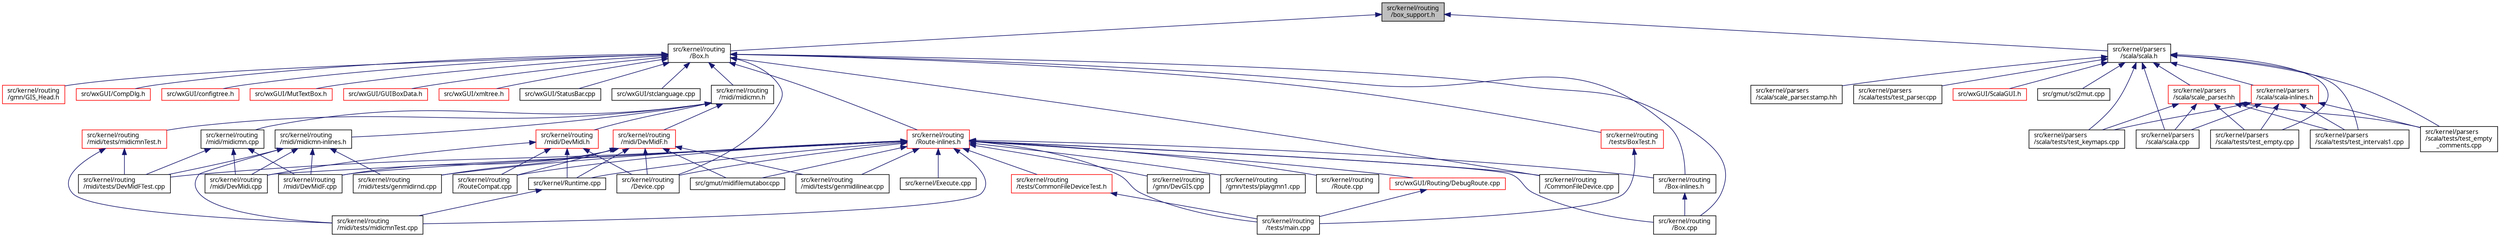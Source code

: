 digraph "src/kernel/routing/box_support.h"
{
  edge [fontname="Sans",fontsize="10",labelfontname="Sans",labelfontsize="10"];
  node [fontname="Sans",fontsize="10",shape=record];
  Node12 [label="src/kernel/routing\l/box_support.h",height=0.2,width=0.4,color="black", fillcolor="grey75", style="filled", fontcolor="black"];
  Node12 -> Node13 [dir="back",color="midnightblue",fontsize="10",style="solid",fontname="Sans"];
  Node13 [label="src/kernel/routing\l/Box.h",height=0.2,width=0.4,color="black", fillcolor="white", style="filled",URL="$de/d0f/Box_8h.html",tooltip="Mutabor Box for C++. "];
  Node13 -> Node14 [dir="back",color="midnightblue",fontsize="10",style="solid",fontname="Sans"];
  Node14 [label="src/kernel/routing\l/midi/midicmn.h",height=0.2,width=0.4,color="black", fillcolor="white", style="filled",URL="$de/d21/midicmn_8h.html"];
  Node14 -> Node15 [dir="back",color="midnightblue",fontsize="10",style="solid",fontname="Sans"];
  Node15 [label="src/kernel/routing\l/midi/DevMidF.h",height=0.2,width=0.4,color="red", fillcolor="white", style="filled",URL="$da/d3c/DevMidF_8h.html"];
  Node15 -> Node16 [dir="back",color="midnightblue",fontsize="10",style="solid",fontname="Sans"];
  Node16 [label="src/gmut/midifilemutabor.cpp",height=0.2,width=0.4,color="black", fillcolor="white", style="filled",URL="$d1/d0d/midifilemutabor_8cpp.html"];
  Node15 -> Node17 [dir="back",color="midnightblue",fontsize="10",style="solid",fontname="Sans"];
  Node17 [label="src/kernel/routing\l/Device.cpp",height=0.2,width=0.4,color="black", fillcolor="white", style="filled",URL="$d2/dc0/Device_8cpp.html",tooltip="Devices for routing. "];
  Node15 -> Node18 [dir="back",color="midnightblue",fontsize="10",style="solid",fontname="Sans"];
  Node18 [label="src/kernel/routing\l/midi/DevMidF.cpp",height=0.2,width=0.4,color="black", fillcolor="white", style="filled",URL="$d0/d6b/DevMidF_8cpp.html",tooltip="MIDI-File as device. "];
  Node15 -> Node22 [dir="back",color="midnightblue",fontsize="10",style="solid",fontname="Sans"];
  Node22 [label="src/kernel/routing\l/midi/tests/genmidilinear.cpp",height=0.2,width=0.4,color="black", fillcolor="white", style="filled",URL="$db/dd6/genmidilinear_8cpp.html"];
  Node15 -> Node23 [dir="back",color="midnightblue",fontsize="10",style="solid",fontname="Sans"];
  Node23 [label="src/kernel/routing\l/midi/tests/genmidirnd.cpp",height=0.2,width=0.4,color="black", fillcolor="white", style="filled",URL="$dd/d2d/genmidirnd_8cpp.html"];
  Node15 -> Node24 [dir="back",color="midnightblue",fontsize="10",style="solid",fontname="Sans"];
  Node24 [label="src/kernel/Runtime.cpp",height=0.2,width=0.4,color="black", fillcolor="white", style="filled",URL="$db/d80/Runtime_8cpp.html"];
  Node24 -> Node25 [dir="back",color="midnightblue",fontsize="10",style="solid",fontname="Sans"];
  Node25 [label="src/kernel/routing\l/midi/tests/midicmnTest.cpp",height=0.2,width=0.4,color="black", fillcolor="white", style="filled",URL="$d8/d59/midicmnTest_8cpp.html"];
  Node15 -> Node28 [dir="back",color="midnightblue",fontsize="10",style="solid",fontname="Sans"];
  Node28 [label="src/kernel/routing\l/RouteCompat.cpp",height=0.2,width=0.4,color="black", fillcolor="white", style="filled",URL="$dd/db8/RouteCompat_8cpp.html",tooltip="Routing. "];
  Node14 -> Node87 [dir="back",color="midnightblue",fontsize="10",style="solid",fontname="Sans"];
  Node87 [label="src/kernel/routing\l/midi/DevMidi.h",height=0.2,width=0.4,color="red", fillcolor="white", style="filled",URL="$d4/da2/DevMidi_8h.html",tooltip="Classes for midi port. "];
  Node87 -> Node17 [dir="back",color="midnightblue",fontsize="10",style="solid",fontname="Sans"];
  Node87 -> Node88 [dir="back",color="midnightblue",fontsize="10",style="solid",fontname="Sans"];
  Node88 [label="src/kernel/routing\l/midi/DevMidi.cpp",height=0.2,width=0.4,color="black", fillcolor="white", style="filled",URL="$df/d8f/DevMidi_8cpp.html",tooltip="Midi Port IO (Mutabor layer) "];
  Node87 -> Node24 [dir="back",color="midnightblue",fontsize="10",style="solid",fontname="Sans"];
  Node87 -> Node28 [dir="back",color="midnightblue",fontsize="10",style="solid",fontname="Sans"];
  Node14 -> Node91 [dir="back",color="midnightblue",fontsize="10",style="solid",fontname="Sans"];
  Node91 [label="src/kernel/routing\l/midi/midicmn-inlines.h",height=0.2,width=0.4,color="black", fillcolor="white", style="filled",URL="$d9/d34/midicmn-inlines_8h.html"];
  Node91 -> Node18 [dir="back",color="midnightblue",fontsize="10",style="solid",fontname="Sans"];
  Node91 -> Node88 [dir="back",color="midnightblue",fontsize="10",style="solid",fontname="Sans"];
  Node91 -> Node20 [dir="back",color="midnightblue",fontsize="10",style="solid",fontname="Sans"];
  Node20 [label="src/kernel/routing\l/midi/tests/DevMidFTest.cpp",height=0.2,width=0.4,color="black", fillcolor="white", style="filled",URL="$d9/d99/DevMidFTest_8cpp.html"];
  Node91 -> Node23 [dir="back",color="midnightblue",fontsize="10",style="solid",fontname="Sans"];
  Node91 -> Node25 [dir="back",color="midnightblue",fontsize="10",style="solid",fontname="Sans"];
  Node14 -> Node92 [dir="back",color="midnightblue",fontsize="10",style="solid",fontname="Sans"];
  Node92 [label="src/kernel/routing\l/midi/midicmn.cpp",height=0.2,width=0.4,color="black", fillcolor="white", style="filled",URL="$d3/d0f/midicmn_8cpp.html"];
  Node92 -> Node18 [dir="back",color="midnightblue",fontsize="10",style="solid",fontname="Sans"];
  Node92 -> Node88 [dir="back",color="midnightblue",fontsize="10",style="solid",fontname="Sans"];
  Node92 -> Node20 [dir="back",color="midnightblue",fontsize="10",style="solid",fontname="Sans"];
  Node14 -> Node93 [dir="back",color="midnightblue",fontsize="10",style="solid",fontname="Sans"];
  Node93 [label="src/kernel/routing\l/midi/tests/midicmnTest.h",height=0.2,width=0.4,color="red", fillcolor="white", style="filled",URL="$dd/d56/midicmnTest_8h.html"];
  Node93 -> Node20 [dir="back",color="midnightblue",fontsize="10",style="solid",fontname="Sans"];
  Node93 -> Node25 [dir="back",color="midnightblue",fontsize="10",style="solid",fontname="Sans"];
  Node13 -> Node94 [dir="back",color="midnightblue",fontsize="10",style="solid",fontname="Sans"];
  Node94 [label="src/kernel/routing\l/Route-inlines.h",height=0.2,width=0.4,color="red", fillcolor="white", style="filled",URL="$d2/d2c/Route-inlines_8h.html"];
  Node94 -> Node16 [dir="back",color="midnightblue",fontsize="10",style="solid",fontname="Sans"];
  Node94 -> Node95 [dir="back",color="midnightblue",fontsize="10",style="solid",fontname="Sans"];
  Node95 [label="src/kernel/Execute.cpp",height=0.2,width=0.4,color="black", fillcolor="white", style="filled",URL="$df/d23/Execute_8cpp.html"];
  Node94 -> Node96 [dir="back",color="midnightblue",fontsize="10",style="solid",fontname="Sans"];
  Node96 [label="src/kernel/routing\l/Box-inlines.h",height=0.2,width=0.4,color="black", fillcolor="white", style="filled",URL="$d6/d9a/Box-inlines_8h.html"];
  Node96 -> Node97 [dir="back",color="midnightblue",fontsize="10",style="solid",fontname="Sans"];
  Node97 [label="src/kernel/routing\l/Box.cpp",height=0.2,width=0.4,color="black", fillcolor="white", style="filled",URL="$dd/dc6/Box_8cpp.html",tooltip="Devices for routing. "];
  Node94 -> Node97 [dir="back",color="midnightblue",fontsize="10",style="solid",fontname="Sans"];
  Node94 -> Node98 [dir="back",color="midnightblue",fontsize="10",style="solid",fontname="Sans"];
  Node98 [label="src/kernel/routing\l/CommonFileDevice.cpp",height=0.2,width=0.4,color="black", fillcolor="white", style="filled",URL="$dc/d72/CommonFileDevice_8cpp.html"];
  Node94 -> Node58 [dir="back",color="midnightblue",fontsize="10",style="solid",fontname="Sans"];
  Node58 [label="src/wxGUI/Routing/DebugRoute.cpp",height=0.2,width=0.4,color="red", fillcolor="white", style="filled",URL="$dc/de8/wxGUI_2Routing_2DebugRoute_8cpp.html",tooltip="Debug functions for routing system. "];
  Node58 -> Node60 [dir="back",color="midnightblue",fontsize="10",style="solid",fontname="Sans"];
  Node60 [label="src/kernel/routing\l/tests/main.cpp",height=0.2,width=0.4,color="black", fillcolor="white", style="filled",URL="$d1/de6/kernel_2routing_2tests_2main_8cpp.html"];
  Node94 -> Node17 [dir="back",color="midnightblue",fontsize="10",style="solid",fontname="Sans"];
  Node94 -> Node99 [dir="back",color="midnightblue",fontsize="10",style="solid",fontname="Sans"];
  Node99 [label="src/kernel/routing\l/gmn/DevGIS.cpp",height=0.2,width=0.4,color="black", fillcolor="white", style="filled",URL="$db/d78/DevGIS_8cpp.html",tooltip="GUIDO Music Notation file. "];
  Node94 -> Node100 [dir="back",color="midnightblue",fontsize="10",style="solid",fontname="Sans"];
  Node100 [label="src/kernel/routing\l/gmn/tests/playgmn1.cpp",height=0.2,width=0.4,color="black", fillcolor="white", style="filled",URL="$d3/d06/playgmn1_8cpp.html"];
  Node94 -> Node18 [dir="back",color="midnightblue",fontsize="10",style="solid",fontname="Sans"];
  Node94 -> Node88 [dir="back",color="midnightblue",fontsize="10",style="solid",fontname="Sans"];
  Node94 -> Node20 [dir="back",color="midnightblue",fontsize="10",style="solid",fontname="Sans"];
  Node94 -> Node22 [dir="back",color="midnightblue",fontsize="10",style="solid",fontname="Sans"];
  Node94 -> Node23 [dir="back",color="midnightblue",fontsize="10",style="solid",fontname="Sans"];
  Node94 -> Node25 [dir="back",color="midnightblue",fontsize="10",style="solid",fontname="Sans"];
  Node94 -> Node24 [dir="back",color="midnightblue",fontsize="10",style="solid",fontname="Sans"];
  Node94 -> Node101 [dir="back",color="midnightblue",fontsize="10",style="solid",fontname="Sans"];
  Node101 [label="src/kernel/routing\l/Route.cpp",height=0.2,width=0.4,color="black", fillcolor="white", style="filled",URL="$d8/dfb/Route_8cpp.html",tooltip="Routing. "];
  Node94 -> Node28 [dir="back",color="midnightblue",fontsize="10",style="solid",fontname="Sans"];
  Node94 -> Node102 [dir="back",color="midnightblue",fontsize="10",style="solid",fontname="Sans"];
  Node102 [label="src/kernel/routing\l/tests/CommonFileDeviceTest.h",height=0.2,width=0.4,color="red", fillcolor="white", style="filled",URL="$d4/d70/CommonFileDeviceTest_8h.html"];
  Node102 -> Node60 [dir="back",color="midnightblue",fontsize="10",style="solid",fontname="Sans"];
  Node94 -> Node60 [dir="back",color="midnightblue",fontsize="10",style="solid",fontname="Sans"];
  Node13 -> Node96 [dir="back",color="midnightblue",fontsize="10",style="solid",fontname="Sans"];
  Node13 -> Node97 [dir="back",color="midnightblue",fontsize="10",style="solid",fontname="Sans"];
  Node13 -> Node98 [dir="back",color="midnightblue",fontsize="10",style="solid",fontname="Sans"];
  Node13 -> Node109 [dir="back",color="midnightblue",fontsize="10",style="solid",fontname="Sans"];
  Node109 [label="src/kernel/routing\l/gmn/GIS_Head.h",height=0.2,width=0.4,color="red", fillcolor="white", style="filled",URL="$d1/db5/GIS__Head_8h.html",tooltip="Description. "];
  Node13 -> Node17 [dir="back",color="midnightblue",fontsize="10",style="solid",fontname="Sans"];
  Node13 -> Node113 [dir="back",color="midnightblue",fontsize="10",style="solid",fontname="Sans"];
  Node113 [label="src/kernel/routing\l/tests/BoxTest.h",height=0.2,width=0.4,color="red", fillcolor="white", style="filled",URL="$df/d01/BoxTest_8h.html"];
  Node113 -> Node60 [dir="back",color="midnightblue",fontsize="10",style="solid",fontname="Sans"];
  Node13 -> Node115 [dir="back",color="midnightblue",fontsize="10",style="solid",fontname="Sans"];
  Node115 [label="src/wxGUI/CompDlg.h",height=0.2,width=0.4,color="red", fillcolor="white", style="filled",URL="$d4/d7c/CompDlg_8h.html",tooltip="Compilation dialog box. "];
  Node13 -> Node117 [dir="back",color="midnightblue",fontsize="10",style="solid",fontname="Sans"];
  Node117 [label="src/wxGUI/configtree.h",height=0.2,width=0.4,color="red", fillcolor="white", style="filled",URL="$d5/d6b/configtree_8h.html"];
  Node13 -> Node119 [dir="back",color="midnightblue",fontsize="10",style="solid",fontname="Sans"];
  Node119 [label="src/wxGUI/MutTextBox.h",height=0.2,width=0.4,color="red", fillcolor="white", style="filled",URL="$de/d3b/MutTextBox_8h.html",tooltip="Textbox for Lists. "];
  Node13 -> Node122 [dir="back",color="midnightblue",fontsize="10",style="solid",fontname="Sans"];
  Node122 [label="src/wxGUI/GUIBoxData.h",height=0.2,width=0.4,color="red", fillcolor="white", style="filled",URL="$d5/df7/GUIBoxData_8h.html"];
  Node13 -> Node123 [dir="back",color="midnightblue",fontsize="10",style="solid",fontname="Sans"];
  Node123 [label="src/wxGUI/xmltree.h",height=0.2,width=0.4,color="red", fillcolor="white", style="filled",URL="$d8/d53/xmltree_8h.html"];
  Node13 -> Node125 [dir="back",color="midnightblue",fontsize="10",style="solid",fontname="Sans"];
  Node125 [label="src/wxGUI/StatusBar.cpp",height=0.2,width=0.4,color="black", fillcolor="white", style="filled",URL="$d5/de4/StatusBar_8cpp.html"];
  Node13 -> Node126 [dir="back",color="midnightblue",fontsize="10",style="solid",fontname="Sans"];
  Node126 [label="src/wxGUI/stclanguage.cpp",height=0.2,width=0.4,color="black", fillcolor="white", style="filled",URL="$dc/d0c/stclanguage_8cpp.html"];
  Node12 -> Node127 [dir="back",color="midnightblue",fontsize="10",style="solid",fontname="Sans"];
  Node127 [label="src/kernel/parsers\l/scala/scala.h",height=0.2,width=0.4,color="black", fillcolor="white", style="filled",URL="$da/db7/scala_8h.html"];
  Node127 -> Node128 [dir="back",color="midnightblue",fontsize="10",style="solid",fontname="Sans"];
  Node128 [label="src/gmut/scl2mut.cpp",height=0.2,width=0.4,color="black", fillcolor="white", style="filled",URL="$de/d02/scl2mut_8cpp.html"];
  Node127 -> Node129 [dir="back",color="midnightblue",fontsize="10",style="solid",fontname="Sans"];
  Node129 [label="src/kernel/parsers\l/scala/scala-inlines.h",height=0.2,width=0.4,color="red", fillcolor="white", style="filled",URL="$dc/dba/scala-inlines_8h.html"];
  Node129 -> Node130 [dir="back",color="midnightblue",fontsize="10",style="solid",fontname="Sans"];
  Node130 [label="src/kernel/parsers\l/scala/scala.cpp",height=0.2,width=0.4,color="black", fillcolor="white", style="filled",URL="$df/d64/scala_8cpp.html"];
  Node129 -> Node133 [dir="back",color="midnightblue",fontsize="10",style="solid",fontname="Sans"];
  Node133 [label="src/kernel/parsers\l/scala/tests/test_empty.cpp",height=0.2,width=0.4,color="black", fillcolor="white", style="filled",URL="$d7/d4a/test__empty_8cpp.html"];
  Node129 -> Node134 [dir="back",color="midnightblue",fontsize="10",style="solid",fontname="Sans"];
  Node134 [label="src/kernel/parsers\l/scala/tests/test_empty\l_comments.cpp",height=0.2,width=0.4,color="black", fillcolor="white", style="filled",URL="$d6/d0d/test__empty__comments_8cpp.html"];
  Node129 -> Node135 [dir="back",color="midnightblue",fontsize="10",style="solid",fontname="Sans"];
  Node135 [label="src/kernel/parsers\l/scala/tests/test_intervals1.cpp",height=0.2,width=0.4,color="black", fillcolor="white", style="filled",URL="$db/d39/test__intervals1_8cpp.html"];
  Node129 -> Node136 [dir="back",color="midnightblue",fontsize="10",style="solid",fontname="Sans"];
  Node136 [label="src/kernel/parsers\l/scala/tests/test_keymaps.cpp",height=0.2,width=0.4,color="black", fillcolor="white", style="filled",URL="$d0/df6/test__keymaps_8cpp.html"];
  Node127 -> Node137 [dir="back",color="midnightblue",fontsize="10",style="solid",fontname="Sans"];
  Node137 [label="src/kernel/parsers\l/scala/scale_parser.hh",height=0.2,width=0.4,color="red", fillcolor="white", style="filled",URL="$dc/d1d/scale__parser_8hh.html"];
  Node137 -> Node130 [dir="back",color="midnightblue",fontsize="10",style="solid",fontname="Sans"];
  Node137 -> Node133 [dir="back",color="midnightblue",fontsize="10",style="solid",fontname="Sans"];
  Node137 -> Node134 [dir="back",color="midnightblue",fontsize="10",style="solid",fontname="Sans"];
  Node137 -> Node135 [dir="back",color="midnightblue",fontsize="10",style="solid",fontname="Sans"];
  Node137 -> Node136 [dir="back",color="midnightblue",fontsize="10",style="solid",fontname="Sans"];
  Node127 -> Node130 [dir="back",color="midnightblue",fontsize="10",style="solid",fontname="Sans"];
  Node127 -> Node139 [dir="back",color="midnightblue",fontsize="10",style="solid",fontname="Sans"];
  Node139 [label="src/kernel/parsers\l/scala/scale_parser.stamp.hh",height=0.2,width=0.4,color="black", fillcolor="white", style="filled",URL="$d2/dd1/scale__parser_8stamp_8hh.html"];
  Node127 -> Node133 [dir="back",color="midnightblue",fontsize="10",style="solid",fontname="Sans"];
  Node127 -> Node134 [dir="back",color="midnightblue",fontsize="10",style="solid",fontname="Sans"];
  Node127 -> Node135 [dir="back",color="midnightblue",fontsize="10",style="solid",fontname="Sans"];
  Node127 -> Node136 [dir="back",color="midnightblue",fontsize="10",style="solid",fontname="Sans"];
  Node127 -> Node140 [dir="back",color="midnightblue",fontsize="10",style="solid",fontname="Sans"];
  Node140 [label="src/kernel/parsers\l/scala/tests/test_parser.cpp",height=0.2,width=0.4,color="black", fillcolor="white", style="filled",URL="$de/d08/test__parser_8cpp.html"];
  Node127 -> Node141 [dir="back",color="midnightblue",fontsize="10",style="solid",fontname="Sans"];
  Node141 [label="src/wxGUI/ScalaGUI.h",height=0.2,width=0.4,color="red", fillcolor="white", style="filled",URL="$d2/d8b/ScalaGUI_8h.html"];
}
